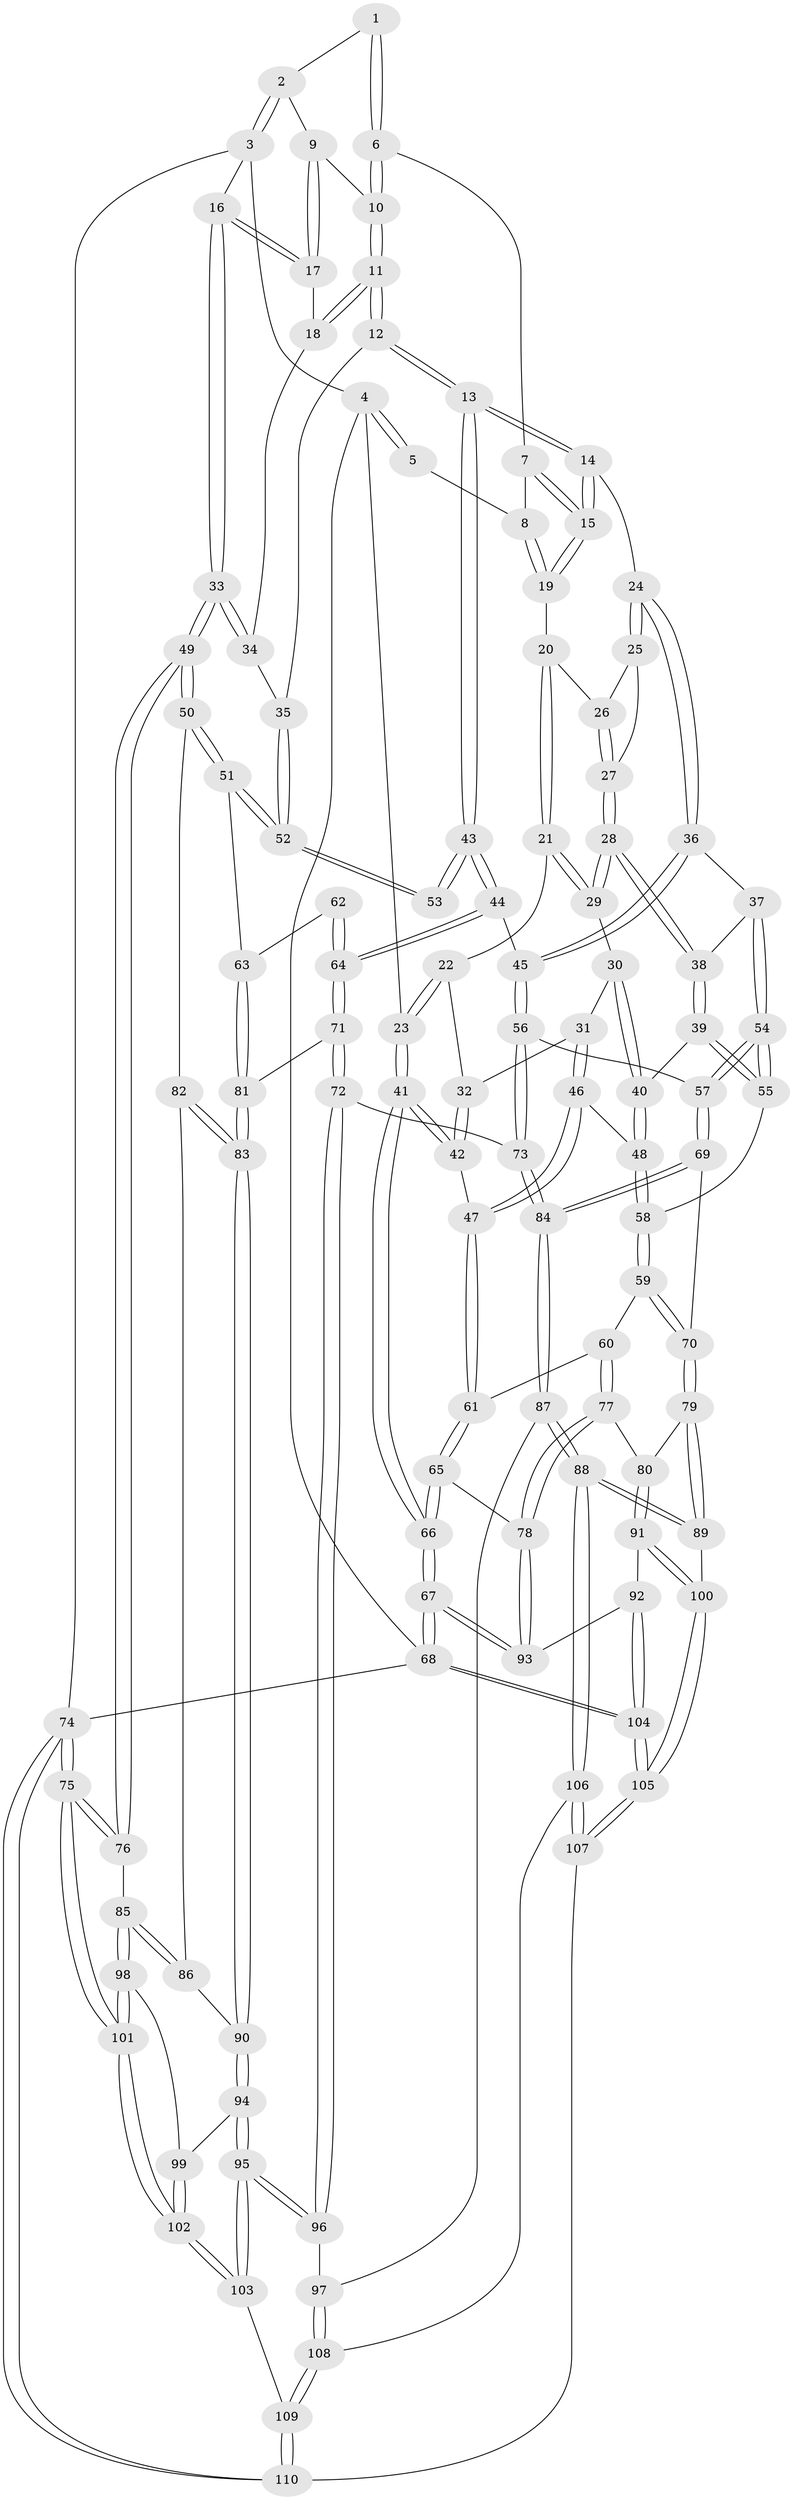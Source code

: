 // Generated by graph-tools (version 1.1) at 2025/59/03/09/25 04:59:38]
// undirected, 110 vertices, 272 edges
graph export_dot {
graph [start="1"]
  node [color=gray90,style=filled];
  1 [pos="+0.5658868391213271+0"];
  2 [pos="+1+0"];
  3 [pos="+1+0"];
  4 [pos="+0+0"];
  5 [pos="+0.344388375026007+0"];
  6 [pos="+0.5918350632384645+0.10988269767486086"];
  7 [pos="+0.5797812466470299+0.1137847369237423"];
  8 [pos="+0.3872174827511398+0.07801652546924123"];
  9 [pos="+0.7727881485887206+0.06776827783146067"];
  10 [pos="+0.6726293289561808+0.12393370367488175"];
  11 [pos="+0.6630526535543981+0.3162849265216645"];
  12 [pos="+0.6571661251596254+0.3240893071372083"];
  13 [pos="+0.6227107484292784+0.35742148086714054"];
  14 [pos="+0.5436834140534434+0.30248394994639505"];
  15 [pos="+0.5367055082043961+0.24970965987290644"];
  16 [pos="+1+0.2513061878112976"];
  17 [pos="+0.8123037544157837+0.18345410092836398"];
  18 [pos="+0.8049383607131874+0.266819746377094"];
  19 [pos="+0.38134557568699523+0.09457657946595462"];
  20 [pos="+0.368034876900477+0.11651554156921057"];
  21 [pos="+0.22180357700380882+0.19011997988194185"];
  22 [pos="+0.15339303813131563+0.17022685657997877"];
  23 [pos="+0+0"];
  24 [pos="+0.4793616661648238+0.3050302975897703"];
  25 [pos="+0.45435038082222695+0.28973860257071393"];
  26 [pos="+0.3759633527596071+0.15971303569091114"];
  27 [pos="+0.3411196487026028+0.3104712271921953"];
  28 [pos="+0.3180023852440733+0.3364719898590226"];
  29 [pos="+0.24665753169642798+0.29750914299978176"];
  30 [pos="+0.19598310578954375+0.3410312656876179"];
  31 [pos="+0.14537960640368322+0.34903775355451644"];
  32 [pos="+0.1303919403514239+0.34304921949213824"];
  33 [pos="+1+0.3586191294722321"];
  34 [pos="+0.8248838435858497+0.2819924632992058"];
  35 [pos="+0.8165860938283834+0.3818601738901855"];
  36 [pos="+0.4111155464610448+0.392106071610452"];
  37 [pos="+0.36531014516769006+0.3891016152850232"];
  38 [pos="+0.3274453436440597+0.3672308416754044"];
  39 [pos="+0.2881056105044649+0.4154630637040093"];
  40 [pos="+0.2267530833060812+0.42124191616370305"];
  41 [pos="+0+0.30255909578256807"];
  42 [pos="+0+0.35234277905072336"];
  43 [pos="+0.6225295345068516+0.41009471896004657"];
  44 [pos="+0.5602892980638771+0.5017186644548766"];
  45 [pos="+0.5154326683494123+0.5180382954581723"];
  46 [pos="+0.15683914674746247+0.4630916741306893"];
  47 [pos="+0.13876593597906278+0.4841731513718476"];
  48 [pos="+0.2059319279706373+0.4458722305664805"];
  49 [pos="+1+0.4638170717159563"];
  50 [pos="+1+0.474282208527804"];
  51 [pos="+0.8805081900933841+0.47564749679106244"];
  52 [pos="+0.8483273535491522+0.4594860562082669"];
  53 [pos="+0.71545328829559+0.454128214498735"];
  54 [pos="+0.3605615558948394+0.5410443926357331"];
  55 [pos="+0.30250445764893996+0.5351569079992406"];
  56 [pos="+0.4592637208496151+0.568297720277848"];
  57 [pos="+0.43891823474523767+0.5768037109440579"];
  58 [pos="+0.2929759053291376+0.5387545408098031"];
  59 [pos="+0.2157606803546019+0.5967856291044658"];
  60 [pos="+0.1398885435132497+0.5803027672175878"];
  61 [pos="+0.1344446462827898+0.5763570062209695"];
  62 [pos="+0.7278215476049429+0.5092414777455109"];
  63 [pos="+0.7675652847454705+0.6126292506940332"];
  64 [pos="+0.6542152990599734+0.6188130111301943"];
  65 [pos="+0+0.6136403339372967"];
  66 [pos="+0+0.6125775482821683"];
  67 [pos="+0+0.9014026135002696"];
  68 [pos="+0+1"];
  69 [pos="+0.39687791630568015+0.6826359492204569"];
  70 [pos="+0.2650388436299968+0.7016290234846103"];
  71 [pos="+0.6923477318796595+0.6735147388509989"];
  72 [pos="+0.5963634404335627+0.7348450505173962"];
  73 [pos="+0.5703292377026443+0.7258236232116266"];
  74 [pos="+1+1"];
  75 [pos="+1+1"];
  76 [pos="+1+0.6178450800859973"];
  77 [pos="+0.12190992941620345+0.7341435913476975"];
  78 [pos="+0+0.722187608199401"];
  79 [pos="+0.24173601643780748+0.7549962845142473"];
  80 [pos="+0.13492775758364478+0.7489987287306635"];
  81 [pos="+0.7432447873027495+0.682629556520649"];
  82 [pos="+1+0.5363956407915167"];
  83 [pos="+0.7507824718793483+0.6897012465383691"];
  84 [pos="+0.42859853124118424+0.7615374146853388"];
  85 [pos="+0.9292676993545795+0.7790932872493616"];
  86 [pos="+0.8994237680449735+0.7271665650674918"];
  87 [pos="+0.42281251904958916+0.8034703376402192"];
  88 [pos="+0.32665071006705004+0.874472800747395"];
  89 [pos="+0.26426359064872856+0.8312747641439961"];
  90 [pos="+0.7583884024688224+0.7020002719097995"];
  91 [pos="+0.10165206743288187+0.8505087035339773"];
  92 [pos="+0.07833639030751968+0.8540305923464504"];
  93 [pos="+0.06668725546670984+0.8474515976675606"];
  94 [pos="+0.7643092251897761+0.7880426619468258"];
  95 [pos="+0.7251432753198472+0.8835372487921969"];
  96 [pos="+0.5895303280129555+0.8222034810171787"];
  97 [pos="+0.5286729701231093+0.879950285951706"];
  98 [pos="+0.9342531930390386+0.8432191072799733"];
  99 [pos="+0.7730585623845853+0.7919721690030748"];
  100 [pos="+0.15770309767421836+0.8856376237146122"];
  101 [pos="+1+1"];
  102 [pos="+1+1"];
  103 [pos="+0.7271459473482625+0.8975974858546028"];
  104 [pos="+0+1"];
  105 [pos="+0.17266958552335385+1"];
  106 [pos="+0.3337068462126671+0.9429854358406863"];
  107 [pos="+0.23306686589660144+1"];
  108 [pos="+0.5305327485874456+0.9439431403204106"];
  109 [pos="+0.5939345393946646+1"];
  110 [pos="+0.587331829582632+1"];
  1 -- 2;
  1 -- 6;
  1 -- 6;
  2 -- 3;
  2 -- 3;
  2 -- 9;
  3 -- 4;
  3 -- 16;
  3 -- 74;
  4 -- 5;
  4 -- 5;
  4 -- 23;
  4 -- 68;
  5 -- 8;
  6 -- 7;
  6 -- 10;
  6 -- 10;
  7 -- 8;
  7 -- 15;
  7 -- 15;
  8 -- 19;
  8 -- 19;
  9 -- 10;
  9 -- 17;
  9 -- 17;
  10 -- 11;
  10 -- 11;
  11 -- 12;
  11 -- 12;
  11 -- 18;
  11 -- 18;
  12 -- 13;
  12 -- 13;
  12 -- 35;
  13 -- 14;
  13 -- 14;
  13 -- 43;
  13 -- 43;
  14 -- 15;
  14 -- 15;
  14 -- 24;
  15 -- 19;
  15 -- 19;
  16 -- 17;
  16 -- 17;
  16 -- 33;
  16 -- 33;
  17 -- 18;
  18 -- 34;
  19 -- 20;
  20 -- 21;
  20 -- 21;
  20 -- 26;
  21 -- 22;
  21 -- 29;
  21 -- 29;
  22 -- 23;
  22 -- 23;
  22 -- 32;
  23 -- 41;
  23 -- 41;
  24 -- 25;
  24 -- 25;
  24 -- 36;
  24 -- 36;
  25 -- 26;
  25 -- 27;
  26 -- 27;
  26 -- 27;
  27 -- 28;
  27 -- 28;
  28 -- 29;
  28 -- 29;
  28 -- 38;
  28 -- 38;
  29 -- 30;
  30 -- 31;
  30 -- 40;
  30 -- 40;
  31 -- 32;
  31 -- 46;
  31 -- 46;
  32 -- 42;
  32 -- 42;
  33 -- 34;
  33 -- 34;
  33 -- 49;
  33 -- 49;
  34 -- 35;
  35 -- 52;
  35 -- 52;
  36 -- 37;
  36 -- 45;
  36 -- 45;
  37 -- 38;
  37 -- 54;
  37 -- 54;
  38 -- 39;
  38 -- 39;
  39 -- 40;
  39 -- 55;
  39 -- 55;
  40 -- 48;
  40 -- 48;
  41 -- 42;
  41 -- 42;
  41 -- 66;
  41 -- 66;
  42 -- 47;
  43 -- 44;
  43 -- 44;
  43 -- 53;
  43 -- 53;
  44 -- 45;
  44 -- 64;
  44 -- 64;
  45 -- 56;
  45 -- 56;
  46 -- 47;
  46 -- 47;
  46 -- 48;
  47 -- 61;
  47 -- 61;
  48 -- 58;
  48 -- 58;
  49 -- 50;
  49 -- 50;
  49 -- 76;
  49 -- 76;
  50 -- 51;
  50 -- 51;
  50 -- 82;
  51 -- 52;
  51 -- 52;
  51 -- 63;
  52 -- 53;
  52 -- 53;
  54 -- 55;
  54 -- 55;
  54 -- 57;
  54 -- 57;
  55 -- 58;
  56 -- 57;
  56 -- 73;
  56 -- 73;
  57 -- 69;
  57 -- 69;
  58 -- 59;
  58 -- 59;
  59 -- 60;
  59 -- 70;
  59 -- 70;
  60 -- 61;
  60 -- 77;
  60 -- 77;
  61 -- 65;
  61 -- 65;
  62 -- 63;
  62 -- 64;
  62 -- 64;
  63 -- 81;
  63 -- 81;
  64 -- 71;
  64 -- 71;
  65 -- 66;
  65 -- 66;
  65 -- 78;
  66 -- 67;
  66 -- 67;
  67 -- 68;
  67 -- 68;
  67 -- 93;
  67 -- 93;
  68 -- 104;
  68 -- 104;
  68 -- 74;
  69 -- 70;
  69 -- 84;
  69 -- 84;
  70 -- 79;
  70 -- 79;
  71 -- 72;
  71 -- 72;
  71 -- 81;
  72 -- 73;
  72 -- 96;
  72 -- 96;
  73 -- 84;
  73 -- 84;
  74 -- 75;
  74 -- 75;
  74 -- 110;
  74 -- 110;
  75 -- 76;
  75 -- 76;
  75 -- 101;
  75 -- 101;
  76 -- 85;
  77 -- 78;
  77 -- 78;
  77 -- 80;
  78 -- 93;
  78 -- 93;
  79 -- 80;
  79 -- 89;
  79 -- 89;
  80 -- 91;
  80 -- 91;
  81 -- 83;
  81 -- 83;
  82 -- 83;
  82 -- 83;
  82 -- 86;
  83 -- 90;
  83 -- 90;
  84 -- 87;
  84 -- 87;
  85 -- 86;
  85 -- 86;
  85 -- 98;
  85 -- 98;
  86 -- 90;
  87 -- 88;
  87 -- 88;
  87 -- 97;
  88 -- 89;
  88 -- 89;
  88 -- 106;
  88 -- 106;
  89 -- 100;
  90 -- 94;
  90 -- 94;
  91 -- 92;
  91 -- 100;
  91 -- 100;
  92 -- 93;
  92 -- 104;
  92 -- 104;
  94 -- 95;
  94 -- 95;
  94 -- 99;
  95 -- 96;
  95 -- 96;
  95 -- 103;
  95 -- 103;
  96 -- 97;
  97 -- 108;
  97 -- 108;
  98 -- 99;
  98 -- 101;
  98 -- 101;
  99 -- 102;
  99 -- 102;
  100 -- 105;
  100 -- 105;
  101 -- 102;
  101 -- 102;
  102 -- 103;
  102 -- 103;
  103 -- 109;
  104 -- 105;
  104 -- 105;
  105 -- 107;
  105 -- 107;
  106 -- 107;
  106 -- 107;
  106 -- 108;
  107 -- 110;
  108 -- 109;
  108 -- 109;
  109 -- 110;
  109 -- 110;
}
